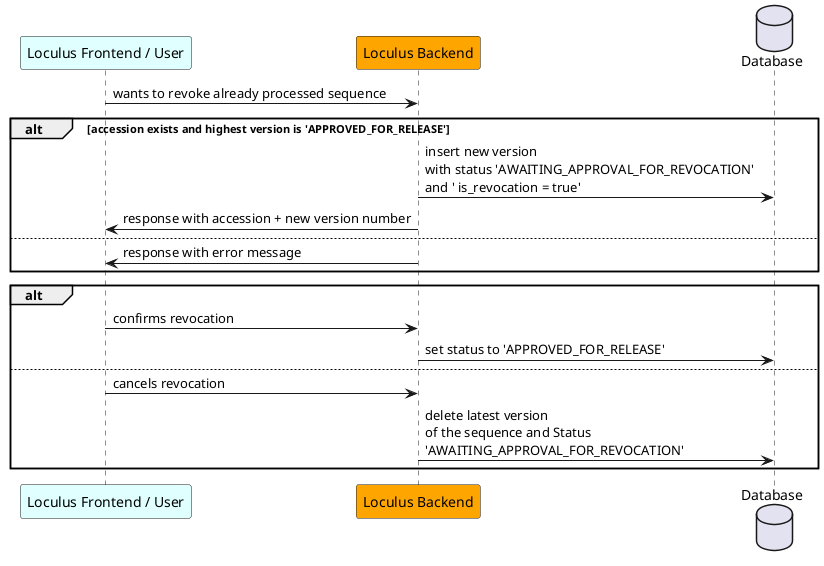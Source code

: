 @startuml
    participant "Loculus Frontend / User" as frontend #LightCyan
    participant "Loculus Backend" as backend #Orange
    database "Database" as DB

    frontend -> backend: wants to revoke already processed sequence

     alt accession exists and highest version is 'APPROVED_FOR_RELEASE'
        backend -> DB: insert new version\nwith status 'AWAITING_APPROVAL_FOR_REVOCATION' \nand ' is_revocation = true'
    backend -> frontend: response with accession + new version number
    else
        backend -> frontend: response with error message
    end

    alt
        frontend -> backend: confirms revocation
        backend -> DB: set status to 'APPROVED_FOR_RELEASE'
    else
        frontend -> backend: cancels revocation
        backend -> DB: delete latest version \nof the sequence and Status \n'AWAITING_APPROVAL_FOR_REVOCATION'
    end
@enduml
